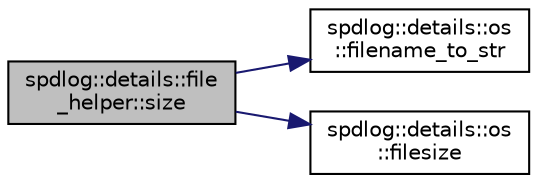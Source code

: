 digraph "spdlog::details::file_helper::size"
{
  edge [fontname="Helvetica",fontsize="10",labelfontname="Helvetica",labelfontsize="10"];
  node [fontname="Helvetica",fontsize="10",shape=record];
  rankdir="LR";
  Node1 [label="spdlog::details::file\l_helper::size",height=0.2,width=0.4,color="black", fillcolor="grey75", style="filled" fontcolor="black"];
  Node1 -> Node2 [color="midnightblue",fontsize="10",style="solid",fontname="Helvetica"];
  Node2 [label="spdlog::details::os\l::filename_to_str",height=0.2,width=0.4,color="black", fillcolor="white", style="filled",URL="$namespacespdlog_1_1details_1_1os.html#ac7c0d6af1f3f652f23e57f057217b9a7"];
  Node1 -> Node3 [color="midnightblue",fontsize="10",style="solid",fontname="Helvetica"];
  Node3 [label="spdlog::details::os\l::filesize",height=0.2,width=0.4,color="black", fillcolor="white", style="filled",URL="$namespacespdlog_1_1details_1_1os.html#a6d2fb5a293e8515f651288992d5443cc"];
}
